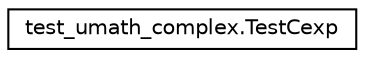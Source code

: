 digraph "Graphical Class Hierarchy"
{
 // LATEX_PDF_SIZE
  edge [fontname="Helvetica",fontsize="10",labelfontname="Helvetica",labelfontsize="10"];
  node [fontname="Helvetica",fontsize="10",shape=record];
  rankdir="LR";
  Node0 [label="test_umath_complex.TestCexp",height=0.2,width=0.4,color="black", fillcolor="white", style="filled",URL="$classtest__umath__complex_1_1TestCexp.html",tooltip=" "];
}
